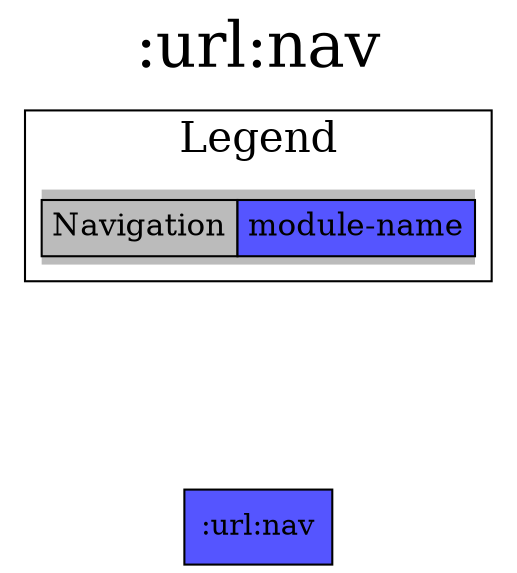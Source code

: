 digraph {
edge ["dir"="forward"]
graph ["dpi"="100","label"=":url:nav","labelloc"="t","fontsize"="30","ranksep"="1.5","rankdir"="TB"]
node ["style"="filled"]
":url:nav" ["fillcolor"="#5555FF","shape"="box"]
{
edge ["dir"="none"]
graph ["rank"="same"]
}
subgraph "cluster_legend" {
edge ["dir"="none"]
graph ["label"="Legend","fontsize"="20"]
"Legend" ["style"="filled","fillcolor"="#bbbbbb","shape"="none","margin"="0","fontsize"="15","label"=<
<TABLE BORDER="0" CELLBORDER="1" CELLSPACING="0" CELLPADDING="4">
<TR><TD>Navigation</TD><TD BGCOLOR="#5555FF">module-name</TD></TR>
</TABLE>
>]
} -> ":url:nav" ["style"="invis"]
}
